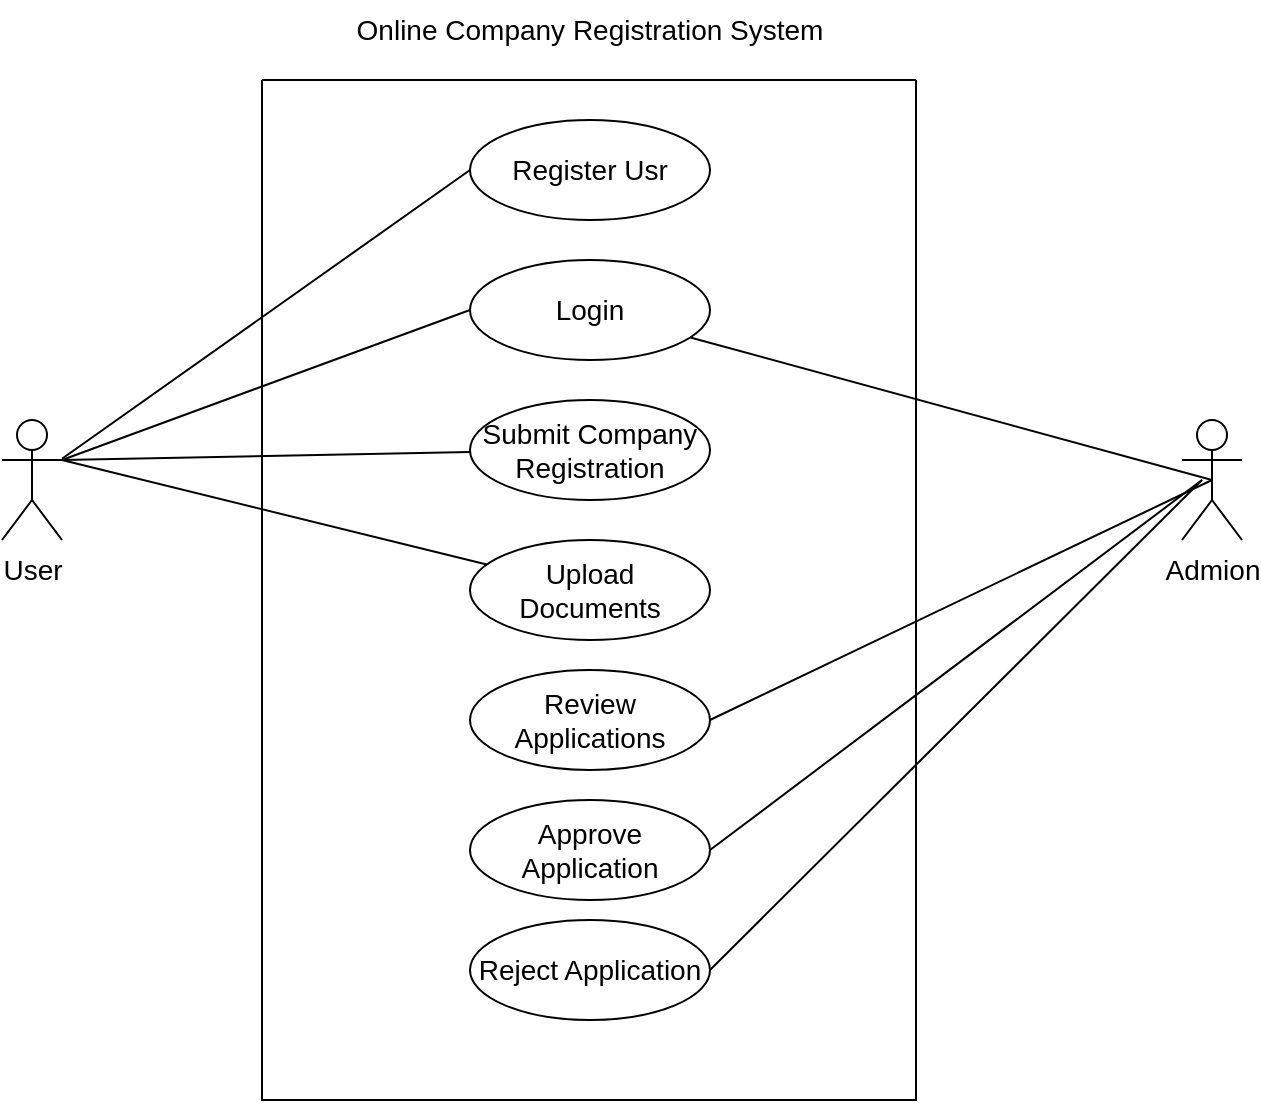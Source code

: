 <mxfile>
    <diagram id="llPJ7dwDBguBWf_NM3VU" name="Page-1">
        <mxGraphModel dx="838" dy="643" grid="1" gridSize="10" guides="1" tooltips="1" connect="1" arrows="1" fold="1" page="1" pageScale="1" pageWidth="827" pageHeight="1169" math="0" shadow="0">
            <root>
                <mxCell id="0"/>
                <mxCell id="1" parent="0"/>
                <mxCell id="3" value="" style="swimlane;startSize=0;fontSize=14;" vertex="1" parent="1">
                    <mxGeometry x="250" y="120" width="327" height="510" as="geometry"/>
                </mxCell>
                <mxCell id="4" value="&lt;font style=&quot;font-size: 14px;&quot;&gt;Register Usr&lt;/font&gt;" style="ellipse;whiteSpace=wrap;html=1;" vertex="1" parent="3">
                    <mxGeometry x="104" y="20" width="120" height="50" as="geometry"/>
                </mxCell>
                <mxCell id="8" value="&lt;font style=&quot;font-size: 14px;&quot;&gt;Login&lt;/font&gt;" style="ellipse;whiteSpace=wrap;html=1;" vertex="1" parent="3">
                    <mxGeometry x="104" y="90" width="120" height="50" as="geometry"/>
                </mxCell>
                <mxCell id="10" value="&lt;font style=&quot;font-size: 14px;&quot;&gt;Submit Company Registration&lt;/font&gt;" style="ellipse;whiteSpace=wrap;html=1;" vertex="1" parent="3">
                    <mxGeometry x="104" y="160" width="120" height="50" as="geometry"/>
                </mxCell>
                <mxCell id="11" value="&lt;font style=&quot;font-size: 14px;&quot;&gt;Upload Documents&lt;/font&gt;" style="ellipse;whiteSpace=wrap;html=1;" vertex="1" parent="3">
                    <mxGeometry x="104" y="230" width="120" height="50" as="geometry"/>
                </mxCell>
                <mxCell id="13" value="&lt;font style=&quot;font-size: 14px;&quot;&gt;Review Applications&lt;/font&gt;" style="ellipse;whiteSpace=wrap;html=1;" vertex="1" parent="3">
                    <mxGeometry x="104" y="295" width="120" height="50" as="geometry"/>
                </mxCell>
                <mxCell id="15" value="&lt;font style=&quot;font-size: 14px;&quot;&gt;Reject Application&lt;/font&gt;" style="ellipse;whiteSpace=wrap;html=1;" vertex="1" parent="3">
                    <mxGeometry x="104" y="420" width="120" height="50" as="geometry"/>
                </mxCell>
                <mxCell id="16" value="&lt;font style=&quot;font-size: 14px;&quot;&gt;Approve Application&lt;/font&gt;" style="ellipse;whiteSpace=wrap;html=1;" vertex="1" parent="3">
                    <mxGeometry x="104" y="360" width="120" height="50" as="geometry"/>
                </mxCell>
                <mxCell id="19" style="edgeStyle=none;html=1;entryX=0;entryY=0.5;entryDx=0;entryDy=0;fontSize=14;endArrow=none;endFill=0;" edge="1" parent="1" source="17" target="4">
                    <mxGeometry relative="1" as="geometry"/>
                </mxCell>
                <mxCell id="17" value="User" style="shape=umlActor;verticalLabelPosition=bottom;verticalAlign=top;html=1;outlineConnect=0;fontSize=14;" vertex="1" parent="1">
                    <mxGeometry x="120" y="290" width="30" height="60" as="geometry"/>
                </mxCell>
                <mxCell id="18" value="Admion" style="shape=umlActor;verticalLabelPosition=bottom;verticalAlign=top;html=1;outlineConnect=0;fontSize=14;" vertex="1" parent="1">
                    <mxGeometry x="710" y="290" width="30" height="60" as="geometry"/>
                </mxCell>
                <mxCell id="22" value="Online Company Registration System" style="text;html=1;strokeColor=none;fillColor=none;align=center;verticalAlign=middle;whiteSpace=wrap;rounded=0;fontSize=14;" vertex="1" parent="1">
                    <mxGeometry x="284" y="80" width="260" height="30" as="geometry"/>
                </mxCell>
                <mxCell id="23" style="edgeStyle=none;html=1;exitX=0;exitY=0.5;exitDx=0;exitDy=0;entryX=1;entryY=0.333;entryDx=0;entryDy=0;entryPerimeter=0;fontSize=14;endArrow=none;endFill=0;" edge="1" parent="1" source="8" target="17">
                    <mxGeometry relative="1" as="geometry"/>
                </mxCell>
                <mxCell id="24" style="edgeStyle=none;html=1;entryX=0.5;entryY=0.5;entryDx=0;entryDy=0;entryPerimeter=0;fontSize=14;endArrow=none;endFill=0;" edge="1" parent="1" source="8" target="18">
                    <mxGeometry relative="1" as="geometry"/>
                </mxCell>
                <mxCell id="25" style="edgeStyle=none;html=1;entryX=1;entryY=0.333;entryDx=0;entryDy=0;entryPerimeter=0;fontSize=14;endArrow=none;endFill=0;" edge="1" parent="1" source="10" target="17">
                    <mxGeometry relative="1" as="geometry"/>
                </mxCell>
                <mxCell id="26" style="edgeStyle=none;html=1;fontSize=14;endArrow=none;endFill=0;" edge="1" parent="1" source="11">
                    <mxGeometry relative="1" as="geometry">
                        <mxPoint x="150" y="310" as="targetPoint"/>
                    </mxGeometry>
                </mxCell>
                <mxCell id="27" style="edgeStyle=none;html=1;entryX=0.5;entryY=0.5;entryDx=0;entryDy=0;entryPerimeter=0;fontSize=14;endArrow=none;endFill=0;exitX=1;exitY=0.5;exitDx=0;exitDy=0;" edge="1" parent="1" source="13" target="18">
                    <mxGeometry relative="1" as="geometry"/>
                </mxCell>
                <mxCell id="28" style="edgeStyle=none;html=1;fontSize=14;endArrow=none;endFill=0;exitX=1;exitY=0.5;exitDx=0;exitDy=0;" edge="1" parent="1" source="16">
                    <mxGeometry relative="1" as="geometry">
                        <mxPoint x="720" y="320" as="targetPoint"/>
                    </mxGeometry>
                </mxCell>
                <mxCell id="29" style="edgeStyle=none;html=1;fontSize=14;endArrow=none;endFill=0;exitX=1;exitY=0.5;exitDx=0;exitDy=0;" edge="1" parent="1" source="15">
                    <mxGeometry relative="1" as="geometry">
                        <mxPoint x="720" y="320" as="targetPoint"/>
                    </mxGeometry>
                </mxCell>
            </root>
        </mxGraphModel>
    </diagram>
</mxfile>